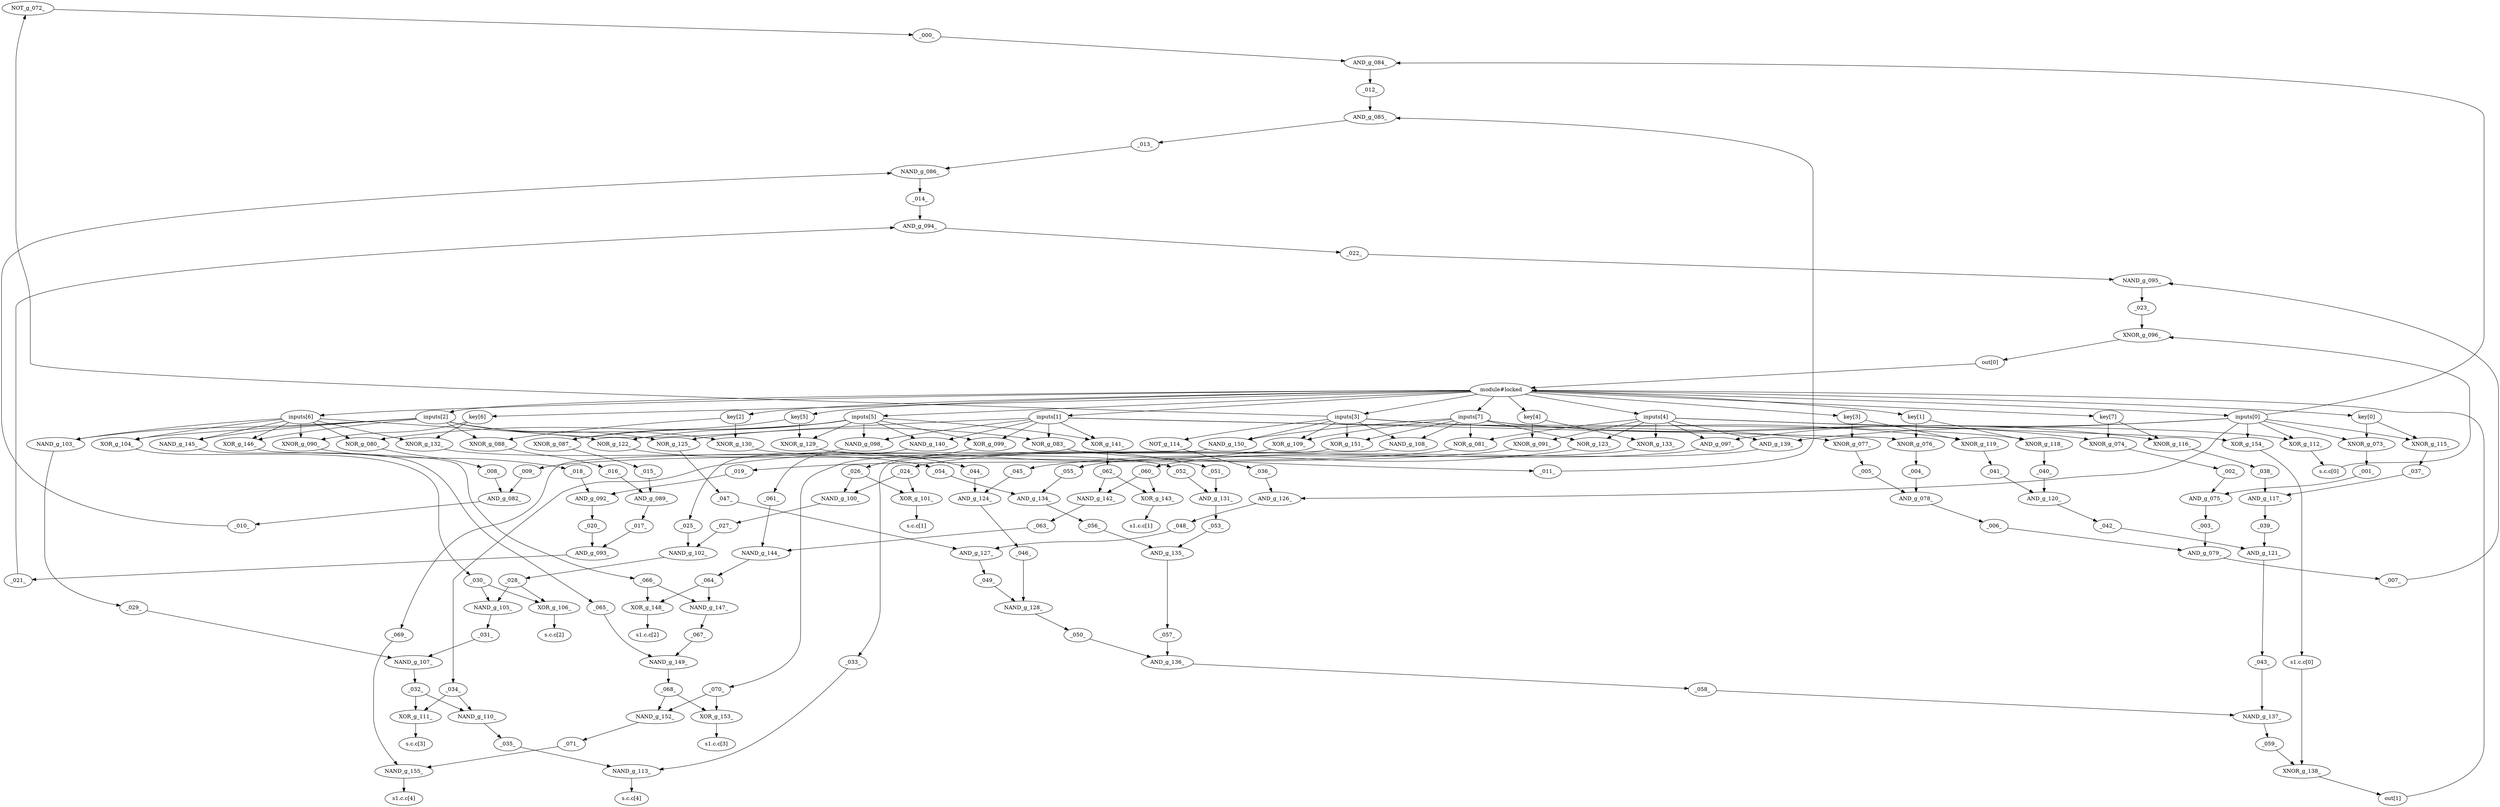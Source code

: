 strict digraph "" {
	NOT_g_072_	[logic=NOT,
		type=gate];
	_000_	[port=_000_,
		type=wire];
	NOT_g_072_ -> _000_;
	AND_g_084_	[logic=AND,
		type=gate];
	_000_ -> AND_g_084_;
	"inputs[3]"	[port=inputs,
		type=input];
	"inputs[3]" -> NOT_g_072_;
	NOT_g_114_	[logic=NOT,
		type=gate];
	"inputs[3]" -> NOT_g_114_;
	XNOR_g_077_	[logic=XNOR,
		type=gate];
	"inputs[3]" -> XNOR_g_077_;
	XNOR_g_119_	[logic=XNOR,
		type=gate];
	"inputs[3]" -> XNOR_g_119_;
	NAND_g_108_	[logic=NAND,
		type=gate];
	"inputs[3]" -> NAND_g_108_;
	NAND_g_150_	[logic=NAND,
		type=gate];
	"inputs[3]" -> NAND_g_150_;
	XOR_g_109_	[logic=XOR,
		type=gate];
	"inputs[3]" -> XOR_g_109_;
	XOR_g_151_	[logic=XOR,
		type=gate];
	"inputs[3]" -> XOR_g_151_;
	_036_	[port=_036_,
		type=wire];
	NOT_g_114_ -> _036_;
	AND_g_126_	[logic=AND,
		type=gate];
	_036_ -> AND_g_126_;
	XNOR_g_073_	[logic=XNOR,
		type=gate];
	_001_	[port=_001_,
		type=wire];
	XNOR_g_073_ -> _001_;
	AND_g_075_	[logic=AND,
		type=gate];
	_001_ -> AND_g_075_;
	"key[0]"	[port=key,
		type=input];
	"key[0]" -> XNOR_g_073_;
	XNOR_g_115_	[logic=XNOR,
		type=gate];
	"key[0]" -> XNOR_g_115_;
	"inputs[0]"	[port=inputs,
		type=input];
	"inputs[0]" -> XNOR_g_073_;
	"inputs[0]" -> XNOR_g_115_;
	"inputs[0]" -> AND_g_084_;
	AND_g_097_	[logic=AND,
		type=gate];
	"inputs[0]" -> AND_g_097_;
	"inputs[0]" -> AND_g_126_;
	AND_g_139_	[logic=AND,
		type=gate];
	"inputs[0]" -> AND_g_139_;
	XOR_g_112_	[logic=XOR,
		type=gate];
	"inputs[0]" -> XOR_g_112_;
	XOR_g_154_	[logic=XOR,
		type=gate];
	"inputs[0]" -> XOR_g_154_;
	XNOR_g_074_	[logic=XNOR,
		type=gate];
	_002_	[port=_002_,
		type=wire];
	XNOR_g_074_ -> _002_;
	_002_ -> AND_g_075_;
	"key[7]"	[port=key,
		type=input];
	"key[7]" -> XNOR_g_074_;
	XNOR_g_116_	[logic=XNOR,
		type=gate];
	"key[7]" -> XNOR_g_116_;
	"inputs[7]"	[port=inputs,
		type=input];
	"inputs[7]" -> XNOR_g_074_;
	"inputs[7]" -> XNOR_g_116_;
	NOR_g_081_	[logic=NOR,
		type=gate];
	"inputs[7]" -> NOR_g_081_;
	NOR_g_123_	[logic=NOR,
		type=gate];
	"inputs[7]" -> NOR_g_123_;
	"inputs[7]" -> NAND_g_108_;
	"inputs[7]" -> NAND_g_150_;
	"inputs[7]" -> XOR_g_109_;
	"inputs[7]" -> XOR_g_151_;
	XNOR_g_076_	[logic=XNOR,
		type=gate];
	_004_	[port=_004_,
		type=wire];
	XNOR_g_076_ -> _004_;
	AND_g_078_	[logic=AND,
		type=gate];
	_004_ -> AND_g_078_;
	"key[1]"	[port=key,
		type=input];
	"key[1]" -> XNOR_g_076_;
	XNOR_g_118_	[logic=XNOR,
		type=gate];
	"key[1]" -> XNOR_g_118_;
	"inputs[1]"	[port=inputs,
		type=input];
	"inputs[1]" -> XNOR_g_076_;
	"inputs[1]" -> XNOR_g_118_;
	NOR_g_083_	[logic=NOR,
		type=gate];
	"inputs[1]" -> NOR_g_083_;
	NOR_g_125_	[logic=NOR,
		type=gate];
	"inputs[1]" -> NOR_g_125_;
	NAND_g_098_	[logic=NAND,
		type=gate];
	"inputs[1]" -> NAND_g_098_;
	NAND_g_140_	[logic=NAND,
		type=gate];
	"inputs[1]" -> NAND_g_140_;
	XOR_g_099_	[logic=XOR,
		type=gate];
	"inputs[1]" -> XOR_g_099_;
	XOR_g_141_	[logic=XOR,
		type=gate];
	"inputs[1]" -> XOR_g_141_;
	_005_	[port=_005_,
		type=wire];
	XNOR_g_077_ -> _005_;
	_005_ -> AND_g_078_;
	"key[3]"	[port=key,
		type=input];
	"key[3]" -> XNOR_g_077_;
	"key[3]" -> XNOR_g_119_;
	XNOR_g_087_	[logic=XNOR,
		type=gate];
	_015_	[port=_015_,
		type=wire];
	XNOR_g_087_ -> _015_;
	AND_g_089_	[logic=AND,
		type=gate];
	_015_ -> AND_g_089_;
	"key[5]"	[port=key,
		type=input];
	"key[5]" -> XNOR_g_087_;
	XNOR_g_129_	[logic=XNOR,
		type=gate];
	"key[5]" -> XNOR_g_129_;
	"inputs[5]"	[port=inputs,
		type=input];
	"inputs[5]" -> XNOR_g_087_;
	"inputs[5]" -> XNOR_g_129_;
	NOR_g_080_	[logic=NOR,
		type=gate];
	"inputs[5]" -> NOR_g_080_;
	NOR_g_122_	[logic=NOR,
		type=gate];
	"inputs[5]" -> NOR_g_122_;
	"inputs[5]" -> NAND_g_098_;
	"inputs[5]" -> NAND_g_140_;
	"inputs[5]" -> XOR_g_099_;
	"inputs[5]" -> XOR_g_141_;
	XNOR_g_088_	[logic=XNOR,
		type=gate];
	_016_	[port=_016_,
		type=wire];
	XNOR_g_088_ -> _016_;
	_016_ -> AND_g_089_;
	"key[2]"	[port=key,
		type=input];
	"key[2]" -> XNOR_g_088_;
	XNOR_g_130_	[logic=XNOR,
		type=gate];
	"key[2]" -> XNOR_g_130_;
	"inputs[2]"	[port=inputs,
		type=input];
	"inputs[2]" -> XNOR_g_088_;
	"inputs[2]" -> XNOR_g_130_;
	"inputs[2]" -> NOR_g_083_;
	"inputs[2]" -> NOR_g_125_;
	NAND_g_103_	[logic=NAND,
		type=gate];
	"inputs[2]" -> NAND_g_103_;
	NAND_g_145_	[logic=NAND,
		type=gate];
	"inputs[2]" -> NAND_g_145_;
	XOR_g_104_	[logic=XOR,
		type=gate];
	"inputs[2]" -> XOR_g_104_;
	XOR_g_146_	[logic=XOR,
		type=gate];
	"inputs[2]" -> XOR_g_146_;
	XNOR_g_090_	[logic=XNOR,
		type=gate];
	_018_	[port=_018_,
		type=wire];
	XNOR_g_090_ -> _018_;
	AND_g_092_	[logic=AND,
		type=gate];
	_018_ -> AND_g_092_;
	"key[6]"	[port=key,
		type=input];
	"key[6]" -> XNOR_g_090_;
	XNOR_g_132_	[logic=XNOR,
		type=gate];
	"key[6]" -> XNOR_g_132_;
	"inputs[6]"	[port=inputs,
		type=input];
	"inputs[6]" -> XNOR_g_090_;
	"inputs[6]" -> XNOR_g_132_;
	"inputs[6]" -> NOR_g_080_;
	"inputs[6]" -> NOR_g_122_;
	"inputs[6]" -> NAND_g_103_;
	"inputs[6]" -> NAND_g_145_;
	"inputs[6]" -> XOR_g_104_;
	"inputs[6]" -> XOR_g_146_;
	XNOR_g_091_	[logic=XNOR,
		type=gate];
	_019_	[port=_019_,
		type=wire];
	XNOR_g_091_ -> _019_;
	_019_ -> AND_g_092_;
	"key[4]"	[port=key,
		type=input];
	"key[4]" -> XNOR_g_091_;
	XNOR_g_133_	[logic=XNOR,
		type=gate];
	"key[4]" -> XNOR_g_133_;
	"inputs[4]"	[port=inputs,
		type=input];
	"inputs[4]" -> XNOR_g_091_;
	"inputs[4]" -> XNOR_g_133_;
	"inputs[4]" -> AND_g_097_;
	"inputs[4]" -> AND_g_139_;
	"inputs[4]" -> NOR_g_081_;
	"inputs[4]" -> NOR_g_123_;
	"inputs[4]" -> XOR_g_112_;
	"inputs[4]" -> XOR_g_154_;
	XNOR_g_096_	[logic=XNOR,
		type=gate];
	"out[0]"	[type=output];
	XNOR_g_096_ -> "out[0]";
	"module#locked"	[type=module];
	"out[0]" -> "module#locked";
	_023_	[port=_023_,
		type=wire];
	_023_ -> XNOR_g_096_;
	"s.c.c[0]"	[port="s.c.c",
		type=wire];
	"s.c.c[0]" -> XNOR_g_096_;
	_037_	[port=_037_,
		type=wire];
	XNOR_g_115_ -> _037_;
	AND_g_117_	[logic=AND,
		type=gate];
	_037_ -> AND_g_117_;
	_038_	[port=_038_,
		type=wire];
	XNOR_g_116_ -> _038_;
	_038_ -> AND_g_117_;
	_040_	[port=_040_,
		type=wire];
	XNOR_g_118_ -> _040_;
	AND_g_120_	[logic=AND,
		type=gate];
	_040_ -> AND_g_120_;
	_041_	[port=_041_,
		type=wire];
	XNOR_g_119_ -> _041_;
	_041_ -> AND_g_120_;
	_051_	[port=_051_,
		type=wire];
	XNOR_g_129_ -> _051_;
	AND_g_131_	[logic=AND,
		type=gate];
	_051_ -> AND_g_131_;
	_052_	[port=_052_,
		type=wire];
	XNOR_g_130_ -> _052_;
	_052_ -> AND_g_131_;
	_054_	[port=_054_,
		type=wire];
	XNOR_g_132_ -> _054_;
	AND_g_134_	[logic=AND,
		type=gate];
	_054_ -> AND_g_134_;
	_055_	[port=_055_,
		type=wire];
	XNOR_g_133_ -> _055_;
	_055_ -> AND_g_134_;
	XNOR_g_138_	[logic=XNOR,
		type=gate];
	"out[1]"	[type=output];
	XNOR_g_138_ -> "out[1]";
	"out[1]" -> "module#locked";
	_059_	[port=_059_,
		type=wire];
	_059_ -> XNOR_g_138_;
	"s1.c.c[0]"	[port="s1.c.c",
		type=wire];
	"s1.c.c[0]" -> XNOR_g_138_;
	_003_	[port=_003_,
		type=wire];
	AND_g_075_ -> _003_;
	AND_g_079_	[logic=AND,
		type=gate];
	_003_ -> AND_g_079_;
	_006_	[port=_006_,
		type=wire];
	AND_g_078_ -> _006_;
	_006_ -> AND_g_079_;
	_007_	[port=_007_,
		type=wire];
	AND_g_079_ -> _007_;
	NAND_g_095_	[logic=NAND,
		type=gate];
	_007_ -> NAND_g_095_;
	AND_g_082_	[logic=AND,
		type=gate];
	_010_	[port=_010_,
		type=wire];
	AND_g_082_ -> _010_;
	NAND_g_086_	[logic=NAND,
		type=gate];
	_010_ -> NAND_g_086_;
	_009_	[port=_009_,
		type=wire];
	_009_ -> AND_g_082_;
	_008_	[port=_008_,
		type=wire];
	_008_ -> AND_g_082_;
	_012_	[port=_012_,
		type=wire];
	AND_g_084_ -> _012_;
	AND_g_085_	[logic=AND,
		type=gate];
	_012_ -> AND_g_085_;
	_013_	[port=_013_,
		type=wire];
	AND_g_085_ -> _013_;
	_013_ -> NAND_g_086_;
	_011_	[port=_011_,
		type=wire];
	_011_ -> AND_g_085_;
	_017_	[port=_017_,
		type=wire];
	AND_g_089_ -> _017_;
	AND_g_093_	[logic=AND,
		type=gate];
	_017_ -> AND_g_093_;
	_020_	[port=_020_,
		type=wire];
	AND_g_092_ -> _020_;
	_020_ -> AND_g_093_;
	_021_	[port=_021_,
		type=wire];
	AND_g_093_ -> _021_;
	AND_g_094_	[logic=AND,
		type=gate];
	_021_ -> AND_g_094_;
	_022_	[port=_022_,
		type=wire];
	AND_g_094_ -> _022_;
	_022_ -> NAND_g_095_;
	_014_	[port=_014_,
		type=wire];
	_014_ -> AND_g_094_;
	_024_	[port=_024_,
		type=wire];
	AND_g_097_ -> _024_;
	NAND_g_100_	[logic=NAND,
		type=gate];
	_024_ -> NAND_g_100_;
	XOR_g_101_	[logic=XOR,
		type=gate];
	_024_ -> XOR_g_101_;
	_039_	[port=_039_,
		type=wire];
	AND_g_117_ -> _039_;
	AND_g_121_	[logic=AND,
		type=gate];
	_039_ -> AND_g_121_;
	_042_	[port=_042_,
		type=wire];
	AND_g_120_ -> _042_;
	_042_ -> AND_g_121_;
	_043_	[port=_043_,
		type=wire];
	AND_g_121_ -> _043_;
	NAND_g_137_	[logic=NAND,
		type=gate];
	_043_ -> NAND_g_137_;
	AND_g_124_	[logic=AND,
		type=gate];
	_046_	[port=_046_,
		type=wire];
	AND_g_124_ -> _046_;
	NAND_g_128_	[logic=NAND,
		type=gate];
	_046_ -> NAND_g_128_;
	_045_	[port=_045_,
		type=wire];
	_045_ -> AND_g_124_;
	_044_	[port=_044_,
		type=wire];
	_044_ -> AND_g_124_;
	_048_	[port=_048_,
		type=wire];
	AND_g_126_ -> _048_;
	AND_g_127_	[logic=AND,
		type=gate];
	_048_ -> AND_g_127_;
	_049_	[port=_049_,
		type=wire];
	AND_g_127_ -> _049_;
	_049_ -> NAND_g_128_;
	_047_	[port=_047_,
		type=wire];
	_047_ -> AND_g_127_;
	_053_	[port=_053_,
		type=wire];
	AND_g_131_ -> _053_;
	AND_g_135_	[logic=AND,
		type=gate];
	_053_ -> AND_g_135_;
	_056_	[port=_056_,
		type=wire];
	AND_g_134_ -> _056_;
	_056_ -> AND_g_135_;
	_057_	[port=_057_,
		type=wire];
	AND_g_135_ -> _057_;
	AND_g_136_	[logic=AND,
		type=gate];
	_057_ -> AND_g_136_;
	_058_	[port=_058_,
		type=wire];
	AND_g_136_ -> _058_;
	_058_ -> NAND_g_137_;
	_050_	[port=_050_,
		type=wire];
	_050_ -> AND_g_136_;
	_060_	[port=_060_,
		type=wire];
	AND_g_139_ -> _060_;
	NAND_g_142_	[logic=NAND,
		type=gate];
	_060_ -> NAND_g_142_;
	XOR_g_143_	[logic=XOR,
		type=gate];
	_060_ -> XOR_g_143_;
	NOR_g_080_ -> _008_;
	NOR_g_081_ -> _009_;
	NOR_g_083_ -> _011_;
	NOR_g_122_ -> _044_;
	NOR_g_123_ -> _045_;
	NOR_g_125_ -> _047_;
	NAND_g_086_ -> _014_;
	NAND_g_095_ -> _023_;
	_025_	[port=_025_,
		type=wire];
	NAND_g_098_ -> _025_;
	NAND_g_102_	[logic=NAND,
		type=gate];
	_025_ -> NAND_g_102_;
	_027_	[port=_027_,
		type=wire];
	NAND_g_100_ -> _027_;
	_027_ -> NAND_g_102_;
	_026_	[port=_026_,
		type=wire];
	_026_ -> NAND_g_100_;
	_026_ -> XOR_g_101_;
	_028_	[port=_028_,
		type=wire];
	NAND_g_102_ -> _028_;
	NAND_g_105_	[logic=NAND,
		type=gate];
	_028_ -> NAND_g_105_;
	XOR_g_106_	[logic=XOR,
		type=gate];
	_028_ -> XOR_g_106_;
	_029_	[port=_029_,
		type=wire];
	NAND_g_103_ -> _029_;
	NAND_g_107_	[logic=NAND,
		type=gate];
	_029_ -> NAND_g_107_;
	_031_	[port=_031_,
		type=wire];
	NAND_g_105_ -> _031_;
	_031_ -> NAND_g_107_;
	_030_	[port=_030_,
		type=wire];
	_030_ -> NAND_g_105_;
	_030_ -> XOR_g_106_;
	_032_	[port=_032_,
		type=wire];
	NAND_g_107_ -> _032_;
	NAND_g_110_	[logic=NAND,
		type=gate];
	_032_ -> NAND_g_110_;
	XOR_g_111_	[logic=XOR,
		type=gate];
	_032_ -> XOR_g_111_;
	_033_	[port=_033_,
		type=wire];
	NAND_g_108_ -> _033_;
	NAND_g_113_	[logic=NAND,
		type=gate];
	_033_ -> NAND_g_113_;
	_035_	[port=_035_,
		type=wire];
	NAND_g_110_ -> _035_;
	_035_ -> NAND_g_113_;
	_034_	[port=_034_,
		type=wire];
	_034_ -> NAND_g_110_;
	_034_ -> XOR_g_111_;
	"s.c.c[4]"	[type=wire];
	NAND_g_113_ -> "s.c.c[4]";
	NAND_g_128_ -> _050_;
	NAND_g_137_ -> _059_;
	_061_	[port=_061_,
		type=wire];
	NAND_g_140_ -> _061_;
	NAND_g_144_	[logic=NAND,
		type=gate];
	_061_ -> NAND_g_144_;
	_063_	[port=_063_,
		type=wire];
	NAND_g_142_ -> _063_;
	_063_ -> NAND_g_144_;
	_062_	[port=_062_,
		type=wire];
	_062_ -> NAND_g_142_;
	_062_ -> XOR_g_143_;
	_064_	[port=_064_,
		type=wire];
	NAND_g_144_ -> _064_;
	NAND_g_147_	[logic=NAND,
		type=gate];
	_064_ -> NAND_g_147_;
	XOR_g_148_	[logic=XOR,
		type=gate];
	_064_ -> XOR_g_148_;
	_065_	[port=_065_,
		type=wire];
	NAND_g_145_ -> _065_;
	NAND_g_149_	[logic=NAND,
		type=gate];
	_065_ -> NAND_g_149_;
	_067_	[port=_067_,
		type=wire];
	NAND_g_147_ -> _067_;
	_067_ -> NAND_g_149_;
	_066_	[port=_066_,
		type=wire];
	_066_ -> NAND_g_147_;
	_066_ -> XOR_g_148_;
	_068_	[port=_068_,
		type=wire];
	NAND_g_149_ -> _068_;
	NAND_g_152_	[logic=NAND,
		type=gate];
	_068_ -> NAND_g_152_;
	XOR_g_153_	[logic=XOR,
		type=gate];
	_068_ -> XOR_g_153_;
	_069_	[port=_069_,
		type=wire];
	NAND_g_150_ -> _069_;
	NAND_g_155_	[logic=NAND,
		type=gate];
	_069_ -> NAND_g_155_;
	_071_	[port=_071_,
		type=wire];
	NAND_g_152_ -> _071_;
	_071_ -> NAND_g_155_;
	_070_	[port=_070_,
		type=wire];
	_070_ -> NAND_g_152_;
	_070_ -> XOR_g_153_;
	"s1.c.c[4]"	[type=wire];
	NAND_g_155_ -> "s1.c.c[4]";
	XOR_g_099_ -> _026_;
	"s.c.c[1]"	[type=wire];
	XOR_g_101_ -> "s.c.c[1]";
	XOR_g_104_ -> _030_;
	"s.c.c[2]"	[type=wire];
	XOR_g_106_ -> "s.c.c[2]";
	XOR_g_109_ -> _034_;
	"s.c.c[3]"	[type=wire];
	XOR_g_111_ -> "s.c.c[3]";
	XOR_g_112_ -> "s.c.c[0]";
	XOR_g_141_ -> _062_;
	"s1.c.c[1]"	[type=wire];
	XOR_g_143_ -> "s1.c.c[1]";
	XOR_g_146_ -> _066_;
	"s1.c.c[2]"	[type=wire];
	XOR_g_148_ -> "s1.c.c[2]";
	XOR_g_151_ -> _070_;
	"s1.c.c[3]"	[type=wire];
	XOR_g_153_ -> "s1.c.c[3]";
	XOR_g_154_ -> "s1.c.c[0]";
	"module#locked" -> "inputs[3]";
	"module#locked" -> "key[0]";
	"module#locked" -> "inputs[0]";
	"module#locked" -> "key[7]";
	"module#locked" -> "inputs[7]";
	"module#locked" -> "key[1]";
	"module#locked" -> "inputs[1]";
	"module#locked" -> "key[3]";
	"module#locked" -> "key[5]";
	"module#locked" -> "inputs[5]";
	"module#locked" -> "key[2]";
	"module#locked" -> "inputs[2]";
	"module#locked" -> "key[6]";
	"module#locked" -> "inputs[6]";
	"module#locked" -> "key[4]";
	"module#locked" -> "inputs[4]";
}
